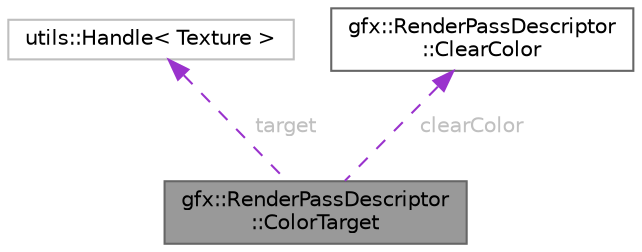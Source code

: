 digraph "gfx::RenderPassDescriptor::ColorTarget"
{
 // LATEX_PDF_SIZE
  bgcolor="transparent";
  edge [fontname=Helvetica,fontsize=10,labelfontname=Helvetica,labelfontsize=10];
  node [fontname=Helvetica,fontsize=10,shape=box,height=0.2,width=0.4];
  Node1 [id="Node000001",label="gfx::RenderPassDescriptor\l::ColorTarget",height=0.2,width=0.4,color="gray40", fillcolor="grey60", style="filled", fontcolor="black",tooltip="Represents a single color target attachment."];
  Node2 -> Node1 [id="edge1_Node000001_Node000002",dir="back",color="darkorchid3",style="dashed",tooltip=" ",label=<<TABLE CELLBORDER="0" BORDER="0"><TR><TD VALIGN="top" ALIGN="LEFT" CELLPADDING="1" CELLSPACING="0">target</TD></TR>
</TABLE>> ,fontcolor="grey" ];
  Node2 [id="Node000002",label="utils::Handle\< Texture \>",height=0.2,width=0.4,color="grey75", fillcolor="white", style="filled",URL="$classutils_1_1_handle.html",tooltip=" "];
  Node3 -> Node1 [id="edge2_Node000001_Node000003",dir="back",color="darkorchid3",style="dashed",tooltip=" ",label=<<TABLE CELLBORDER="0" BORDER="0"><TR><TD VALIGN="top" ALIGN="LEFT" CELLPADDING="1" CELLSPACING="0">clearColor</TD></TR>
</TABLE>> ,fontcolor="grey" ];
  Node3 [id="Node000003",label="gfx::RenderPassDescriptor\l::ClearColor",height=0.2,width=0.4,color="gray40", fillcolor="white", style="filled",URL="$structgfx_1_1_render_pass_descriptor_1_1_clear_color.html",tooltip="Represents a clear color value."];
}

